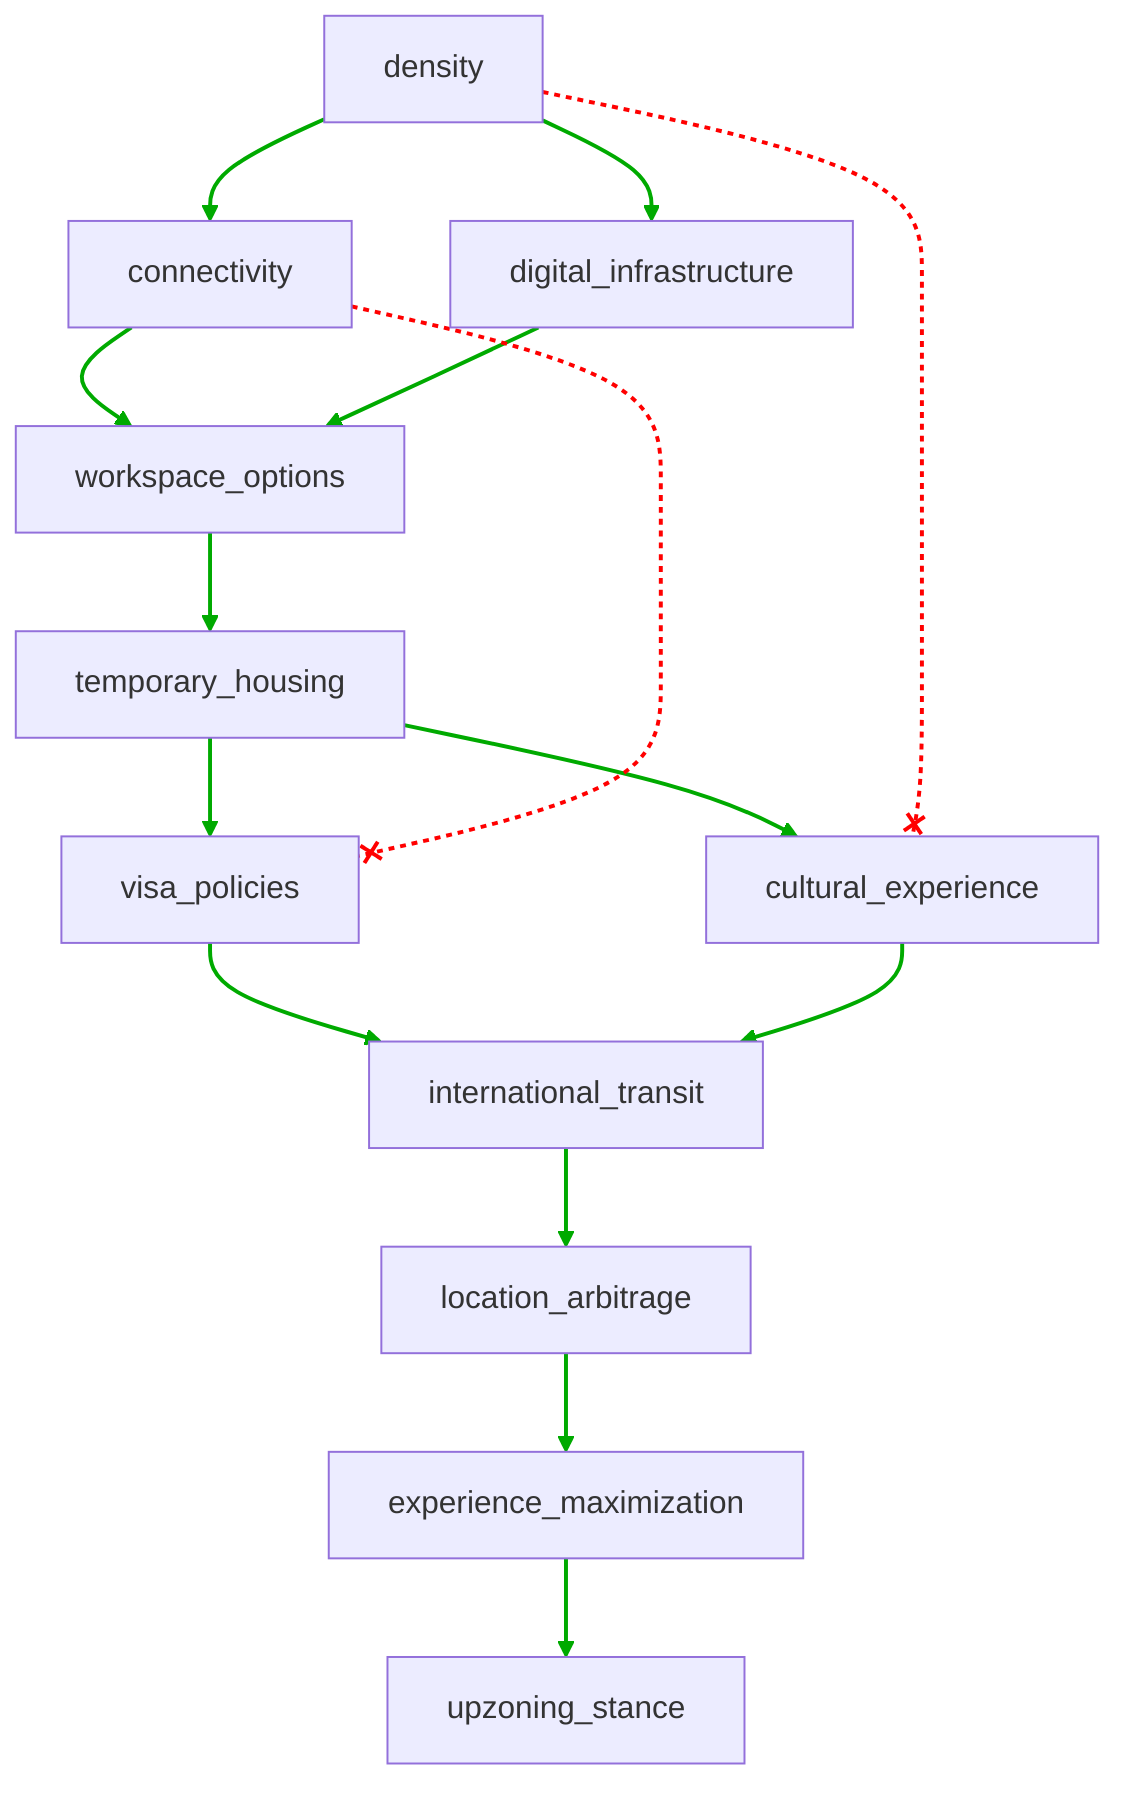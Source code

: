 flowchart TD
n1[density]
n2[connectivity]
n3[digital_infrastructure]
n4[workspace_options]
n5[temporary_housing]
n6[visa_policies]
n7[cultural_experience]
n8[international_transit]
n9[location_arbitrage]
n10[experience_maximization]
n11[upzoning_stance]
n1 --> n2
n1 --> n3
n2 --> n4
n3 --> n4
n4 --> n5
n5 --> n6
n5 --> n7
n6 --> n8
n7 --> n8
n8 --> n9
n9 --> n10
n10 --> n11
n1 --x n7
n2 --x n6
linkStyle 0 stroke:#00AA00,stroke-width:2px
linkStyle 1 stroke:#00AA00,stroke-width:2px
linkStyle 2 stroke:#00AA00,stroke-width:2px
linkStyle 3 stroke:#00AA00,stroke-width:2px
linkStyle 4 stroke:#00AA00,stroke-width:2px
linkStyle 5 stroke:#00AA00,stroke-width:2px
linkStyle 6 stroke:#00AA00,stroke-width:2px
linkStyle 7 stroke:#00AA00,stroke-width:2px
linkStyle 8 stroke:#00AA00,stroke-width:2px
linkStyle 9 stroke:#00AA00,stroke-width:2px
linkStyle 10 stroke:#00AA00,stroke-width:2px
linkStyle 11 stroke:#00AA00,stroke-width:2px
linkStyle 12 stroke:#FF0000,stroke-dasharray:3,stroke-width:2px
linkStyle 13 stroke:#FF0000,stroke-dasharray:3,stroke-width:2px
